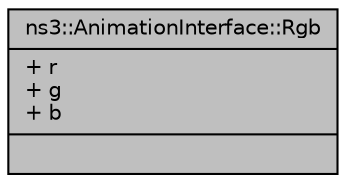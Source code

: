 digraph "ns3::AnimationInterface::Rgb"
{
  edge [fontname="Helvetica",fontsize="10",labelfontname="Helvetica",labelfontsize="10"];
  node [fontname="Helvetica",fontsize="10",shape=record];
  Node1 [label="{ns3::AnimationInterface::Rgb\n|+ r\l+ g\l+ b\l|}",height=0.2,width=0.4,color="black", fillcolor="grey75", style="filled", fontcolor="black"];
}
